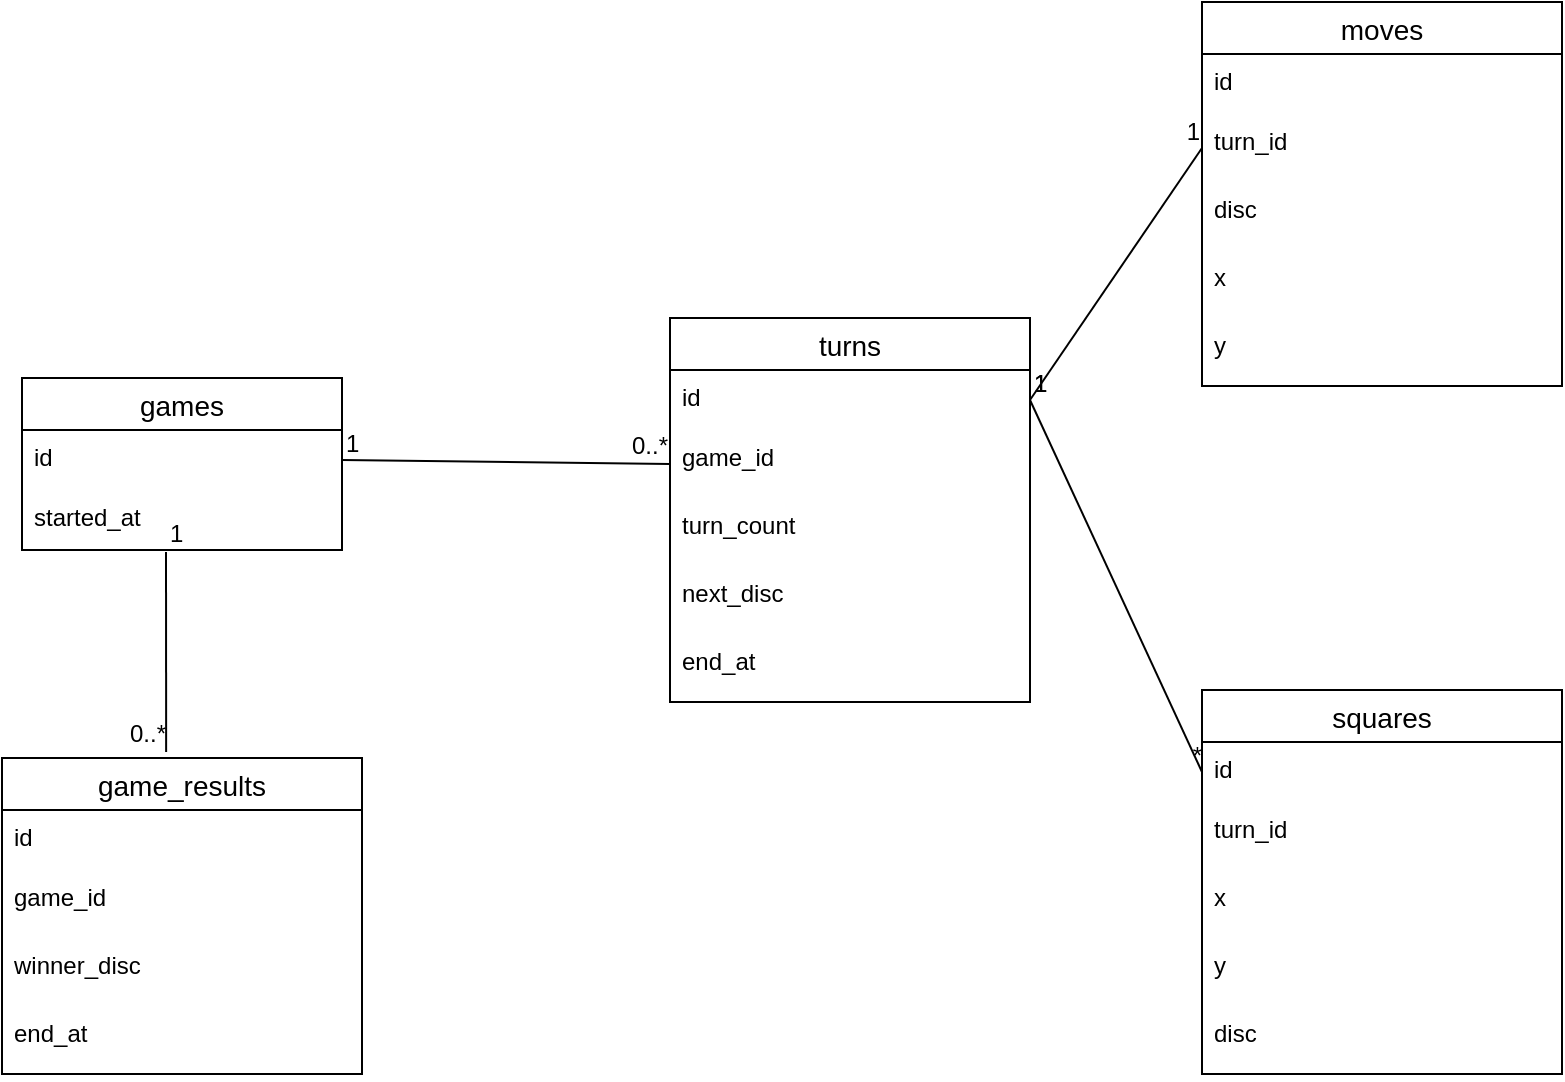 <mxfile>
    <diagram id="lTwH7DoFA4KjMatZ-ewq" name="ページ1">
        <mxGraphModel dx="1608" dy="658" grid="1" gridSize="10" guides="1" tooltips="1" connect="1" arrows="1" fold="1" page="0" pageScale="1" pageWidth="827" pageHeight="1169" math="0" shadow="0">
            <root>
                <mxCell id="0"/>
                <mxCell id="1" parent="0"/>
                <mxCell id="12" value="games" style="swimlane;fontStyle=0;childLayout=stackLayout;horizontal=1;startSize=26;horizontalStack=0;resizeParent=1;resizeParentMax=0;resizeLast=0;collapsible=1;marginBottom=0;align=center;fontSize=14;" parent="1" vertex="1">
                    <mxGeometry y="280" width="160" height="86" as="geometry"/>
                </mxCell>
                <mxCell id="13" value="id" style="text;strokeColor=none;fillColor=none;spacingLeft=4;spacingRight=4;overflow=hidden;rotatable=0;points=[[0,0.5],[1,0.5]];portConstraint=eastwest;fontSize=12;" parent="12" vertex="1">
                    <mxGeometry y="26" width="160" height="30" as="geometry"/>
                </mxCell>
                <mxCell id="14" value="started_at" style="text;strokeColor=none;fillColor=none;spacingLeft=4;spacingRight=4;overflow=hidden;rotatable=0;points=[[0,0.5],[1,0.5]];portConstraint=eastwest;fontSize=12;" parent="12" vertex="1">
                    <mxGeometry y="56" width="160" height="30" as="geometry"/>
                </mxCell>
                <mxCell id="16" value="turns" style="swimlane;fontStyle=0;childLayout=stackLayout;horizontal=1;startSize=26;horizontalStack=0;resizeParent=1;resizeParentMax=0;resizeLast=0;collapsible=1;marginBottom=0;align=center;fontSize=14;" parent="1" vertex="1">
                    <mxGeometry x="324" y="250" width="180" height="192" as="geometry">
                        <mxRectangle x="110" y="410" width="70" height="30" as="alternateBounds"/>
                    </mxGeometry>
                </mxCell>
                <mxCell id="17" value="id" style="text;strokeColor=none;fillColor=none;spacingLeft=4;spacingRight=4;overflow=hidden;rotatable=0;points=[[0,0.5],[1,0.5]];portConstraint=eastwest;fontSize=12;" parent="16" vertex="1">
                    <mxGeometry y="26" width="180" height="30" as="geometry"/>
                </mxCell>
                <mxCell id="18" value="game_id" style="text;strokeColor=none;fillColor=none;spacingLeft=4;spacingRight=4;overflow=hidden;rotatable=0;points=[[0,0.5],[1,0.5]];portConstraint=eastwest;fontSize=12;" parent="16" vertex="1">
                    <mxGeometry y="56" width="180" height="34" as="geometry"/>
                </mxCell>
                <mxCell id="20" value="turn_count" style="text;strokeColor=none;fillColor=none;spacingLeft=4;spacingRight=4;overflow=hidden;rotatable=0;points=[[0,0.5],[1,0.5]];portConstraint=eastwest;fontSize=12;" parent="16" vertex="1">
                    <mxGeometry y="90" width="180" height="34" as="geometry"/>
                </mxCell>
                <mxCell id="57" value="next_disc" style="text;strokeColor=none;fillColor=none;spacingLeft=4;spacingRight=4;overflow=hidden;rotatable=0;points=[[0,0.5],[1,0.5]];portConstraint=eastwest;fontSize=12;" parent="16" vertex="1">
                    <mxGeometry y="124" width="180" height="34" as="geometry"/>
                </mxCell>
                <mxCell id="21" value="end_at" style="text;strokeColor=none;fillColor=none;spacingLeft=4;spacingRight=4;overflow=hidden;rotatable=0;points=[[0,0.5],[1,0.5]];portConstraint=eastwest;fontSize=12;" parent="16" vertex="1">
                    <mxGeometry y="158" width="180" height="34" as="geometry"/>
                </mxCell>
                <mxCell id="25" value="" style="endArrow=none;html=1;rounded=0;exitX=1;exitY=0.5;exitDx=0;exitDy=0;entryX=0;entryY=0.5;entryDx=0;entryDy=0;" parent="1" source="13" target="18" edge="1">
                    <mxGeometry relative="1" as="geometry">
                        <mxPoint x="190" y="450" as="sourcePoint"/>
                        <mxPoint x="340" y="450" as="targetPoint"/>
                    </mxGeometry>
                </mxCell>
                <mxCell id="26" value="1" style="resizable=0;html=1;align=left;verticalAlign=bottom;" parent="25" connectable="0" vertex="1">
                    <mxGeometry x="-1" relative="1" as="geometry"/>
                </mxCell>
                <mxCell id="27" value="0..*" style="resizable=0;html=1;align=right;verticalAlign=bottom;" parent="25" connectable="0" vertex="1">
                    <mxGeometry x="1" relative="1" as="geometry"/>
                </mxCell>
                <mxCell id="28" value="game_results" style="swimlane;fontStyle=0;childLayout=stackLayout;horizontal=1;startSize=26;horizontalStack=0;resizeParent=1;resizeParentMax=0;resizeLast=0;collapsible=1;marginBottom=0;align=center;fontSize=14;" parent="1" vertex="1">
                    <mxGeometry x="-10" y="470" width="180" height="158" as="geometry">
                        <mxRectangle x="110" y="410" width="70" height="30" as="alternateBounds"/>
                    </mxGeometry>
                </mxCell>
                <mxCell id="29" value="id" style="text;strokeColor=none;fillColor=none;spacingLeft=4;spacingRight=4;overflow=hidden;rotatable=0;points=[[0,0.5],[1,0.5]];portConstraint=eastwest;fontSize=12;" parent="28" vertex="1">
                    <mxGeometry y="26" width="180" height="30" as="geometry"/>
                </mxCell>
                <mxCell id="30" value="game_id" style="text;strokeColor=none;fillColor=none;spacingLeft=4;spacingRight=4;overflow=hidden;rotatable=0;points=[[0,0.5],[1,0.5]];portConstraint=eastwest;fontSize=12;" parent="28" vertex="1">
                    <mxGeometry y="56" width="180" height="34" as="geometry"/>
                </mxCell>
                <mxCell id="31" value="winner_disc" style="text;strokeColor=none;fillColor=none;spacingLeft=4;spacingRight=4;overflow=hidden;rotatable=0;points=[[0,0.5],[1,0.5]];portConstraint=eastwest;fontSize=12;" parent="28" vertex="1">
                    <mxGeometry y="90" width="180" height="34" as="geometry"/>
                </mxCell>
                <mxCell id="32" value="end_at" style="text;strokeColor=none;fillColor=none;spacingLeft=4;spacingRight=4;overflow=hidden;rotatable=0;points=[[0,0.5],[1,0.5]];portConstraint=eastwest;fontSize=12;" parent="28" vertex="1">
                    <mxGeometry y="124" width="180" height="34" as="geometry"/>
                </mxCell>
                <mxCell id="33" value="" style="endArrow=none;html=1;rounded=0;exitX=0.45;exitY=1.033;exitDx=0;exitDy=0;entryX=0.456;entryY=-0.019;entryDx=0;entryDy=0;exitPerimeter=0;entryPerimeter=0;" parent="1" source="14" target="28" edge="1">
                    <mxGeometry relative="1" as="geometry">
                        <mxPoint x="170" y="331" as="sourcePoint"/>
                        <mxPoint x="334" y="333" as="targetPoint"/>
                    </mxGeometry>
                </mxCell>
                <mxCell id="34" value="1" style="resizable=0;html=1;align=left;verticalAlign=bottom;" parent="33" connectable="0" vertex="1">
                    <mxGeometry x="-1" relative="1" as="geometry"/>
                </mxCell>
                <mxCell id="35" value="0..*" style="resizable=0;html=1;align=right;verticalAlign=bottom;" parent="33" connectable="0" vertex="1">
                    <mxGeometry x="1" relative="1" as="geometry"/>
                </mxCell>
                <mxCell id="39" value="moves" style="swimlane;fontStyle=0;childLayout=stackLayout;horizontal=1;startSize=26;horizontalStack=0;resizeParent=1;resizeParentMax=0;resizeLast=0;collapsible=1;marginBottom=0;align=center;fontSize=14;" parent="1" vertex="1">
                    <mxGeometry x="590" y="92" width="180" height="192" as="geometry">
                        <mxRectangle x="110" y="410" width="70" height="30" as="alternateBounds"/>
                    </mxGeometry>
                </mxCell>
                <mxCell id="40" value="id" style="text;strokeColor=none;fillColor=none;spacingLeft=4;spacingRight=4;overflow=hidden;rotatable=0;points=[[0,0.5],[1,0.5]];portConstraint=eastwest;fontSize=12;" parent="39" vertex="1">
                    <mxGeometry y="26" width="180" height="30" as="geometry"/>
                </mxCell>
                <mxCell id="41" value="turn_id" style="text;strokeColor=none;fillColor=none;spacingLeft=4;spacingRight=4;overflow=hidden;rotatable=0;points=[[0,0.5],[1,0.5]];portConstraint=eastwest;fontSize=12;" parent="39" vertex="1">
                    <mxGeometry y="56" width="180" height="34" as="geometry"/>
                </mxCell>
                <mxCell id="42" value="disc" style="text;strokeColor=none;fillColor=none;spacingLeft=4;spacingRight=4;overflow=hidden;rotatable=0;points=[[0,0.5],[1,0.5]];portConstraint=eastwest;fontSize=12;" parent="39" vertex="1">
                    <mxGeometry y="90" width="180" height="34" as="geometry"/>
                </mxCell>
                <mxCell id="43" value="x" style="text;strokeColor=none;fillColor=none;spacingLeft=4;spacingRight=4;overflow=hidden;rotatable=0;points=[[0,0.5],[1,0.5]];portConstraint=eastwest;fontSize=12;" parent="39" vertex="1">
                    <mxGeometry y="124" width="180" height="34" as="geometry"/>
                </mxCell>
                <mxCell id="44" value="y" style="text;strokeColor=none;fillColor=none;spacingLeft=4;spacingRight=4;overflow=hidden;rotatable=0;points=[[0,0.5],[1,0.5]];portConstraint=eastwest;fontSize=12;" parent="39" vertex="1">
                    <mxGeometry y="158" width="180" height="34" as="geometry"/>
                </mxCell>
                <mxCell id="45" value="squares" style="swimlane;fontStyle=0;childLayout=stackLayout;horizontal=1;startSize=26;horizontalStack=0;resizeParent=1;resizeParentMax=0;resizeLast=0;collapsible=1;marginBottom=0;align=center;fontSize=14;" parent="1" vertex="1">
                    <mxGeometry x="590" y="436" width="180" height="192" as="geometry">
                        <mxRectangle x="110" y="410" width="70" height="30" as="alternateBounds"/>
                    </mxGeometry>
                </mxCell>
                <mxCell id="46" value="id" style="text;strokeColor=none;fillColor=none;spacingLeft=4;spacingRight=4;overflow=hidden;rotatable=0;points=[[0,0.5],[1,0.5]];portConstraint=eastwest;fontSize=12;" parent="45" vertex="1">
                    <mxGeometry y="26" width="180" height="30" as="geometry"/>
                </mxCell>
                <mxCell id="47" value="turn_id" style="text;strokeColor=none;fillColor=none;spacingLeft=4;spacingRight=4;overflow=hidden;rotatable=0;points=[[0,0.5],[1,0.5]];portConstraint=eastwest;fontSize=12;" parent="45" vertex="1">
                    <mxGeometry y="56" width="180" height="34" as="geometry"/>
                </mxCell>
                <mxCell id="48" value="x" style="text;strokeColor=none;fillColor=none;spacingLeft=4;spacingRight=4;overflow=hidden;rotatable=0;points=[[0,0.5],[1,0.5]];portConstraint=eastwest;fontSize=12;" parent="45" vertex="1">
                    <mxGeometry y="90" width="180" height="34" as="geometry"/>
                </mxCell>
                <mxCell id="49" value="y" style="text;strokeColor=none;fillColor=none;spacingLeft=4;spacingRight=4;overflow=hidden;rotatable=0;points=[[0,0.5],[1,0.5]];portConstraint=eastwest;fontSize=12;" parent="45" vertex="1">
                    <mxGeometry y="124" width="180" height="34" as="geometry"/>
                </mxCell>
                <mxCell id="50" value="disc" style="text;strokeColor=none;fillColor=none;spacingLeft=4;spacingRight=4;overflow=hidden;rotatable=0;points=[[0,0.5],[1,0.5]];portConstraint=eastwest;fontSize=12;" parent="45" vertex="1">
                    <mxGeometry y="158" width="180" height="34" as="geometry"/>
                </mxCell>
                <mxCell id="51" value="" style="endArrow=none;html=1;rounded=0;exitX=1;exitY=0.5;exitDx=0;exitDy=0;entryX=0;entryY=0.5;entryDx=0;entryDy=0;" parent="1" source="17" target="41" edge="1">
                    <mxGeometry relative="1" as="geometry">
                        <mxPoint x="530" y="340" as="sourcePoint"/>
                        <mxPoint x="694" y="342" as="targetPoint"/>
                    </mxGeometry>
                </mxCell>
                <mxCell id="52" value="1" style="resizable=0;html=1;align=left;verticalAlign=bottom;" parent="51" connectable="0" vertex="1">
                    <mxGeometry x="-1" relative="1" as="geometry"/>
                </mxCell>
                <mxCell id="53" value="1" style="resizable=0;html=1;align=right;verticalAlign=bottom;" parent="51" connectable="0" vertex="1">
                    <mxGeometry x="1" relative="1" as="geometry"/>
                </mxCell>
                <mxCell id="54" value="" style="endArrow=none;html=1;rounded=0;exitX=1;exitY=0.5;exitDx=0;exitDy=0;entryX=0;entryY=0.5;entryDx=0;entryDy=0;" parent="1" source="17" target="46" edge="1">
                    <mxGeometry relative="1" as="geometry">
                        <mxPoint x="180" y="341" as="sourcePoint"/>
                        <mxPoint x="344" y="343" as="targetPoint"/>
                    </mxGeometry>
                </mxCell>
                <mxCell id="55" value="1" style="resizable=0;html=1;align=left;verticalAlign=bottom;" parent="54" connectable="0" vertex="1">
                    <mxGeometry x="-1" relative="1" as="geometry"/>
                </mxCell>
                <mxCell id="56" value="*" style="resizable=0;html=1;align=right;verticalAlign=bottom;" parent="54" connectable="0" vertex="1">
                    <mxGeometry x="1" relative="1" as="geometry"/>
                </mxCell>
            </root>
        </mxGraphModel>
    </diagram>
</mxfile>